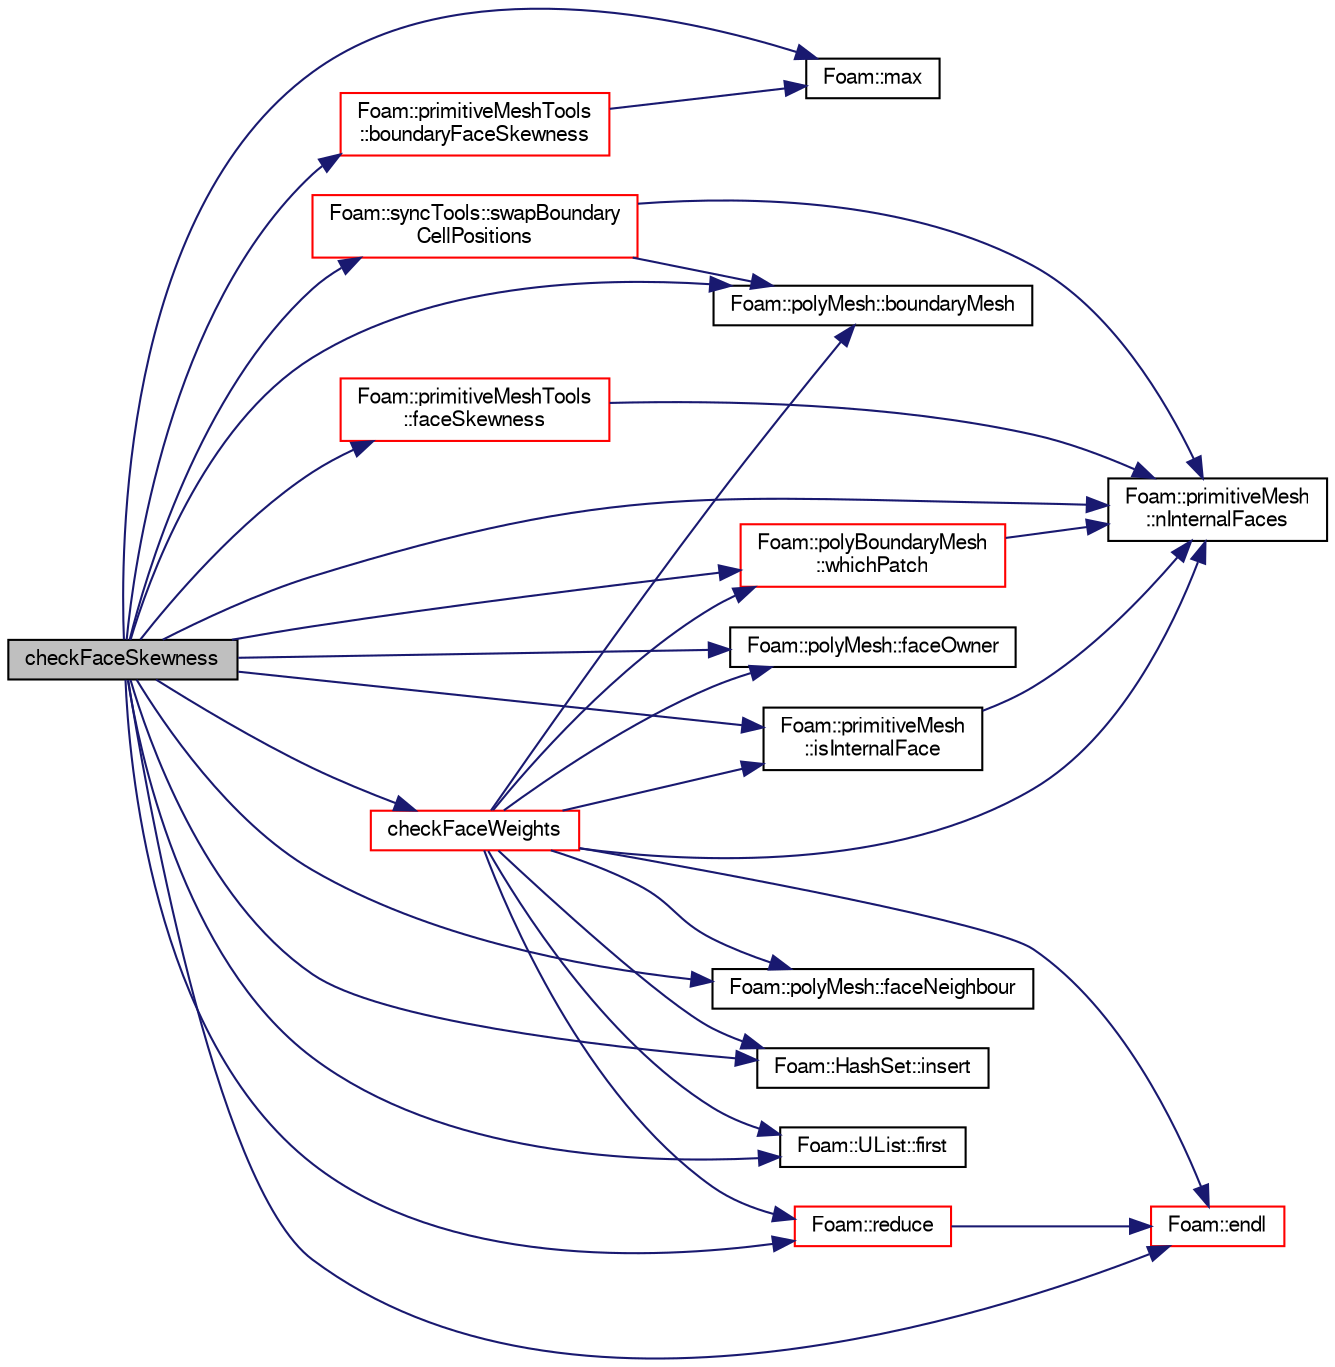 digraph "checkFaceSkewness"
{
  bgcolor="transparent";
  edge [fontname="FreeSans",fontsize="10",labelfontname="FreeSans",labelfontsize="10"];
  node [fontname="FreeSans",fontsize="10",shape=record];
  rankdir="LR";
  Node2717 [label="checkFaceSkewness",height=0.2,width=0.4,color="black", fillcolor="grey75", style="filled", fontcolor="black"];
  Node2717 -> Node2718 [color="midnightblue",fontsize="10",style="solid",fontname="FreeSans"];
  Node2718 [label="Foam::primitiveMeshTools\l::boundaryFaceSkewness",height=0.2,width=0.4,color="red",URL="$a27534.html#adb50ddf90d75ce9d64beafa16e1ccf02",tooltip="Skewness of single boundary face. "];
  Node2718 -> Node2724 [color="midnightblue",fontsize="10",style="solid",fontname="FreeSans"];
  Node2724 [label="Foam::max",height=0.2,width=0.4,color="black",URL="$a21124.html#ac993e906cf2774ae77e666bc24e81733"];
  Node2717 -> Node2795 [color="midnightblue",fontsize="10",style="solid",fontname="FreeSans"];
  Node2795 [label="Foam::polyMesh::boundaryMesh",height=0.2,width=0.4,color="black",URL="$a27410.html#a9f2b68c134340291eda6197f47f25484",tooltip="Return boundary mesh. "];
  Node2717 -> Node2796 [color="midnightblue",fontsize="10",style="solid",fontname="FreeSans"];
  Node2796 [label="checkFaceWeights",height=0.2,width=0.4,color="red",URL="$a21562.html#a6dbbfaac834107f888c95c13272d8d8a",tooltip="Interpolation weights (0.5 for regular mesh) "];
  Node2796 -> Node2797 [color="midnightblue",fontsize="10",style="solid",fontname="FreeSans"];
  Node2797 [label="Foam::polyMesh::faceOwner",height=0.2,width=0.4,color="black",URL="$a27410.html#a57752b49bfee23ca1944c3fb0493974f",tooltip="Return face owner. "];
  Node2796 -> Node2798 [color="midnightblue",fontsize="10",style="solid",fontname="FreeSans"];
  Node2798 [label="Foam::polyMesh::faceNeighbour",height=0.2,width=0.4,color="black",URL="$a27410.html#a9fb57b52c700ed61f09ada65412d13e3",tooltip="Return face neighbour. "];
  Node2796 -> Node2795 [color="midnightblue",fontsize="10",style="solid",fontname="FreeSans"];
  Node2796 -> Node2729 [color="midnightblue",fontsize="10",style="solid",fontname="FreeSans"];
  Node2729 [label="Foam::primitiveMesh\l::nInternalFaces",height=0.2,width=0.4,color="black",URL="$a27530.html#aa6c7965af1f30d16d9125deb981cbdb0"];
  Node2796 -> Node2738 [color="midnightblue",fontsize="10",style="solid",fontname="FreeSans"];
  Node2738 [label="Foam::primitiveMesh\l::isInternalFace",height=0.2,width=0.4,color="black",URL="$a27530.html#ae3e48ad9ec4c5132ec7d3d702ad17c9e",tooltip="Return true if given face label is internal to the mesh. "];
  Node2738 -> Node2729 [color="midnightblue",fontsize="10",style="solid",fontname="FreeSans"];
  Node2796 -> Node2810 [color="midnightblue",fontsize="10",style="solid",fontname="FreeSans"];
  Node2810 [label="Foam::endl",height=0.2,width=0.4,color="red",URL="$a21124.html#a2db8fe02a0d3909e9351bb4275b23ce4",tooltip="Add newline and flush stream. "];
  Node2796 -> Node3150 [color="midnightblue",fontsize="10",style="solid",fontname="FreeSans"];
  Node3150 [label="Foam::HashSet::insert",height=0.2,width=0.4,color="black",URL="$a25690.html#a49f0753d9652681fc3a81f59951a0ad7",tooltip="Insert a new entry. "];
  Node2796 -> Node3151 [color="midnightblue",fontsize="10",style="solid",fontname="FreeSans"];
  Node3151 [label="Foam::polyBoundaryMesh\l::whichPatch",height=0.2,width=0.4,color="red",URL="$a27402.html#aa2ff13fd90903c4f4cdfe81b48b2bb92",tooltip="Return patch index for a given face label. "];
  Node3151 -> Node2729 [color="midnightblue",fontsize="10",style="solid",fontname="FreeSans"];
  Node2796 -> Node2783 [color="midnightblue",fontsize="10",style="solid",fontname="FreeSans"];
  Node2783 [label="Foam::UList::first",height=0.2,width=0.4,color="black",URL="$a25698.html#a1c9828bc3de9502754d944c95a2ce0d9",tooltip="Return the first element of the list. "];
  Node2796 -> Node2881 [color="midnightblue",fontsize="10",style="solid",fontname="FreeSans"];
  Node2881 [label="Foam::reduce",height=0.2,width=0.4,color="red",URL="$a21124.html#a7ffd6af4acc2eb9ba72ee296b5ecda23"];
  Node2881 -> Node2810 [color="midnightblue",fontsize="10",style="solid",fontname="FreeSans"];
  Node2717 -> Node2810 [color="midnightblue",fontsize="10",style="solid",fontname="FreeSans"];
  Node2717 -> Node2798 [color="midnightblue",fontsize="10",style="solid",fontname="FreeSans"];
  Node2717 -> Node2797 [color="midnightblue",fontsize="10",style="solid",fontname="FreeSans"];
  Node2717 -> Node2730 [color="midnightblue",fontsize="10",style="solid",fontname="FreeSans"];
  Node2730 [label="Foam::primitiveMeshTools\l::faceSkewness",height=0.2,width=0.4,color="red",URL="$a27534.html#a3c5a5ea5f6eecbaf692582855583eff9",tooltip="Generate skewness field. "];
  Node2730 -> Node2729 [color="midnightblue",fontsize="10",style="solid",fontname="FreeSans"];
  Node2717 -> Node2783 [color="midnightblue",fontsize="10",style="solid",fontname="FreeSans"];
  Node2717 -> Node3150 [color="midnightblue",fontsize="10",style="solid",fontname="FreeSans"];
  Node2717 -> Node2738 [color="midnightblue",fontsize="10",style="solid",fontname="FreeSans"];
  Node2717 -> Node2724 [color="midnightblue",fontsize="10",style="solid",fontname="FreeSans"];
  Node2717 -> Node2729 [color="midnightblue",fontsize="10",style="solid",fontname="FreeSans"];
  Node2717 -> Node2881 [color="midnightblue",fontsize="10",style="solid",fontname="FreeSans"];
  Node2717 -> Node2915 [color="midnightblue",fontsize="10",style="solid",fontname="FreeSans"];
  Node2915 [label="Foam::syncTools::swapBoundary\lCellPositions",height=0.2,width=0.4,color="red",URL="$a27502.html#ae4912a4e02f0383f73363598c8cea12f",tooltip="Swap to obtain neighbour cell positions for all boundary faces. "];
  Node2915 -> Node2795 [color="midnightblue",fontsize="10",style="solid",fontname="FreeSans"];
  Node2915 -> Node2729 [color="midnightblue",fontsize="10",style="solid",fontname="FreeSans"];
  Node2717 -> Node3151 [color="midnightblue",fontsize="10",style="solid",fontname="FreeSans"];
}
